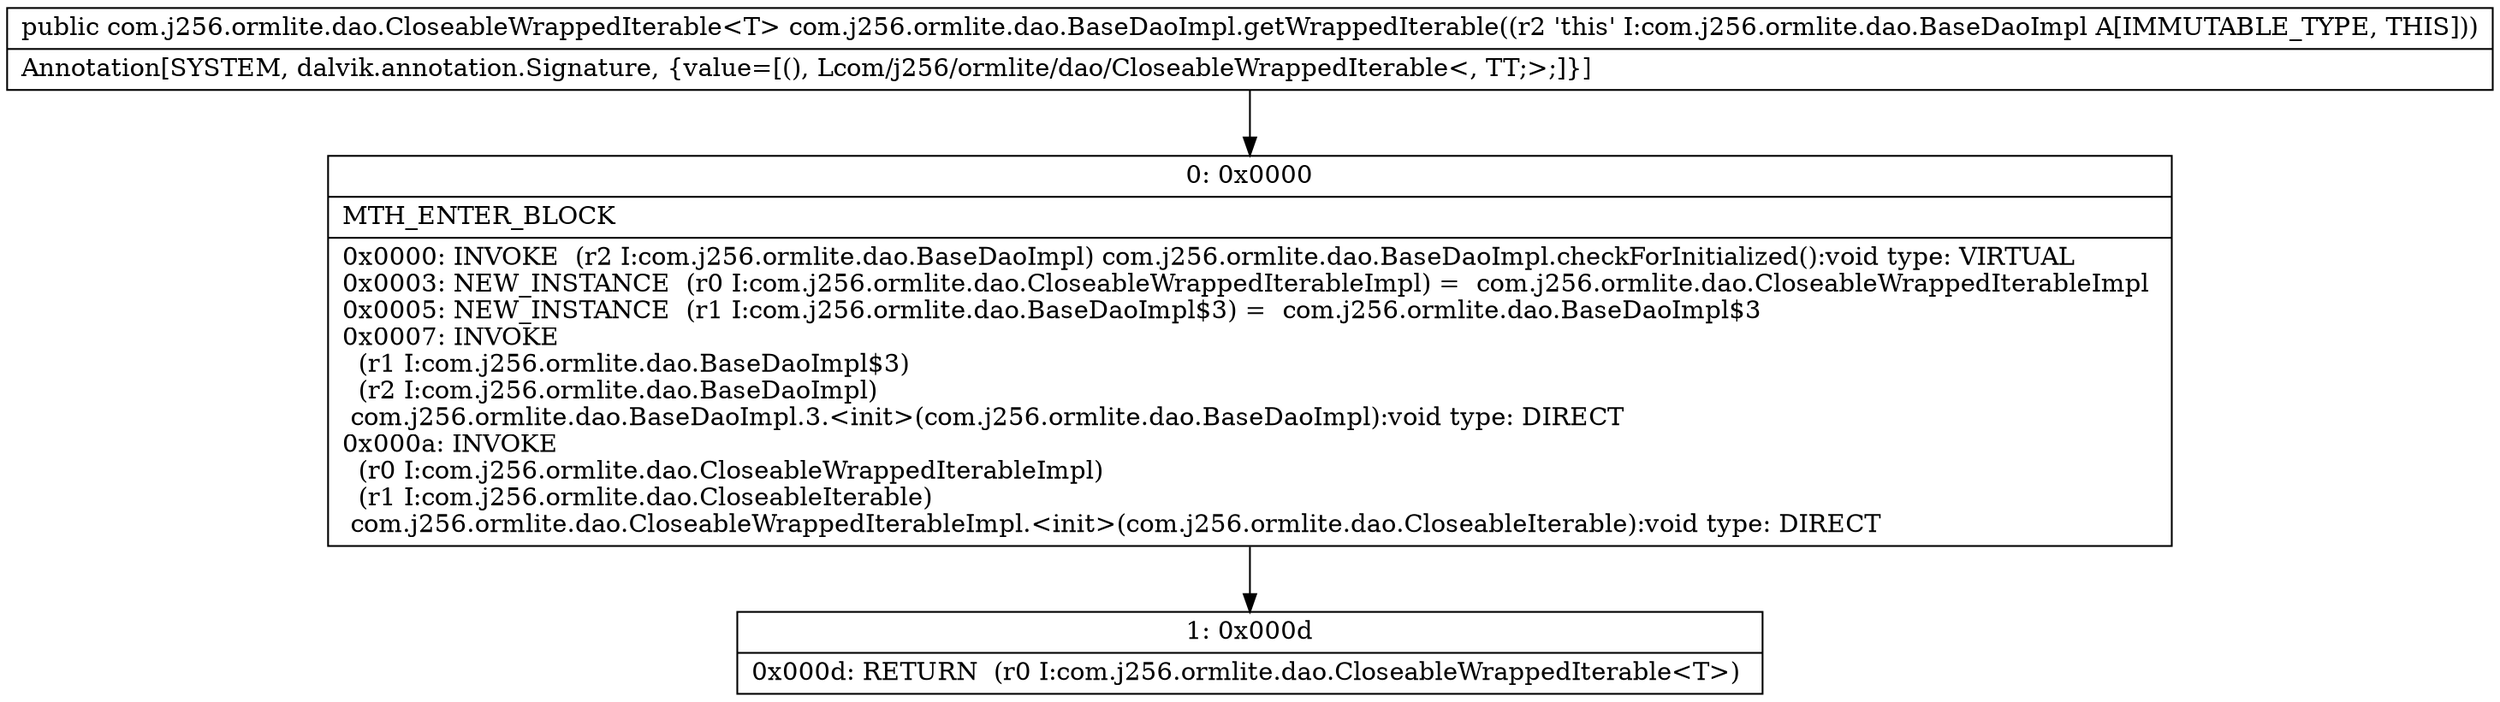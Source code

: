 digraph "CFG forcom.j256.ormlite.dao.BaseDaoImpl.getWrappedIterable()Lcom\/j256\/ormlite\/dao\/CloseableWrappedIterable;" {
Node_0 [shape=record,label="{0\:\ 0x0000|MTH_ENTER_BLOCK\l|0x0000: INVOKE  (r2 I:com.j256.ormlite.dao.BaseDaoImpl) com.j256.ormlite.dao.BaseDaoImpl.checkForInitialized():void type: VIRTUAL \l0x0003: NEW_INSTANCE  (r0 I:com.j256.ormlite.dao.CloseableWrappedIterableImpl) =  com.j256.ormlite.dao.CloseableWrappedIterableImpl \l0x0005: NEW_INSTANCE  (r1 I:com.j256.ormlite.dao.BaseDaoImpl$3) =  com.j256.ormlite.dao.BaseDaoImpl$3 \l0x0007: INVOKE  \l  (r1 I:com.j256.ormlite.dao.BaseDaoImpl$3)\l  (r2 I:com.j256.ormlite.dao.BaseDaoImpl)\l com.j256.ormlite.dao.BaseDaoImpl.3.\<init\>(com.j256.ormlite.dao.BaseDaoImpl):void type: DIRECT \l0x000a: INVOKE  \l  (r0 I:com.j256.ormlite.dao.CloseableWrappedIterableImpl)\l  (r1 I:com.j256.ormlite.dao.CloseableIterable)\l com.j256.ormlite.dao.CloseableWrappedIterableImpl.\<init\>(com.j256.ormlite.dao.CloseableIterable):void type: DIRECT \l}"];
Node_1 [shape=record,label="{1\:\ 0x000d|0x000d: RETURN  (r0 I:com.j256.ormlite.dao.CloseableWrappedIterable\<T\>) \l}"];
MethodNode[shape=record,label="{public com.j256.ormlite.dao.CloseableWrappedIterable\<T\> com.j256.ormlite.dao.BaseDaoImpl.getWrappedIterable((r2 'this' I:com.j256.ormlite.dao.BaseDaoImpl A[IMMUTABLE_TYPE, THIS]))  | Annotation[SYSTEM, dalvik.annotation.Signature, \{value=[(), Lcom\/j256\/ormlite\/dao\/CloseableWrappedIterable\<, TT;\>;]\}]\l}"];
MethodNode -> Node_0;
Node_0 -> Node_1;
}

